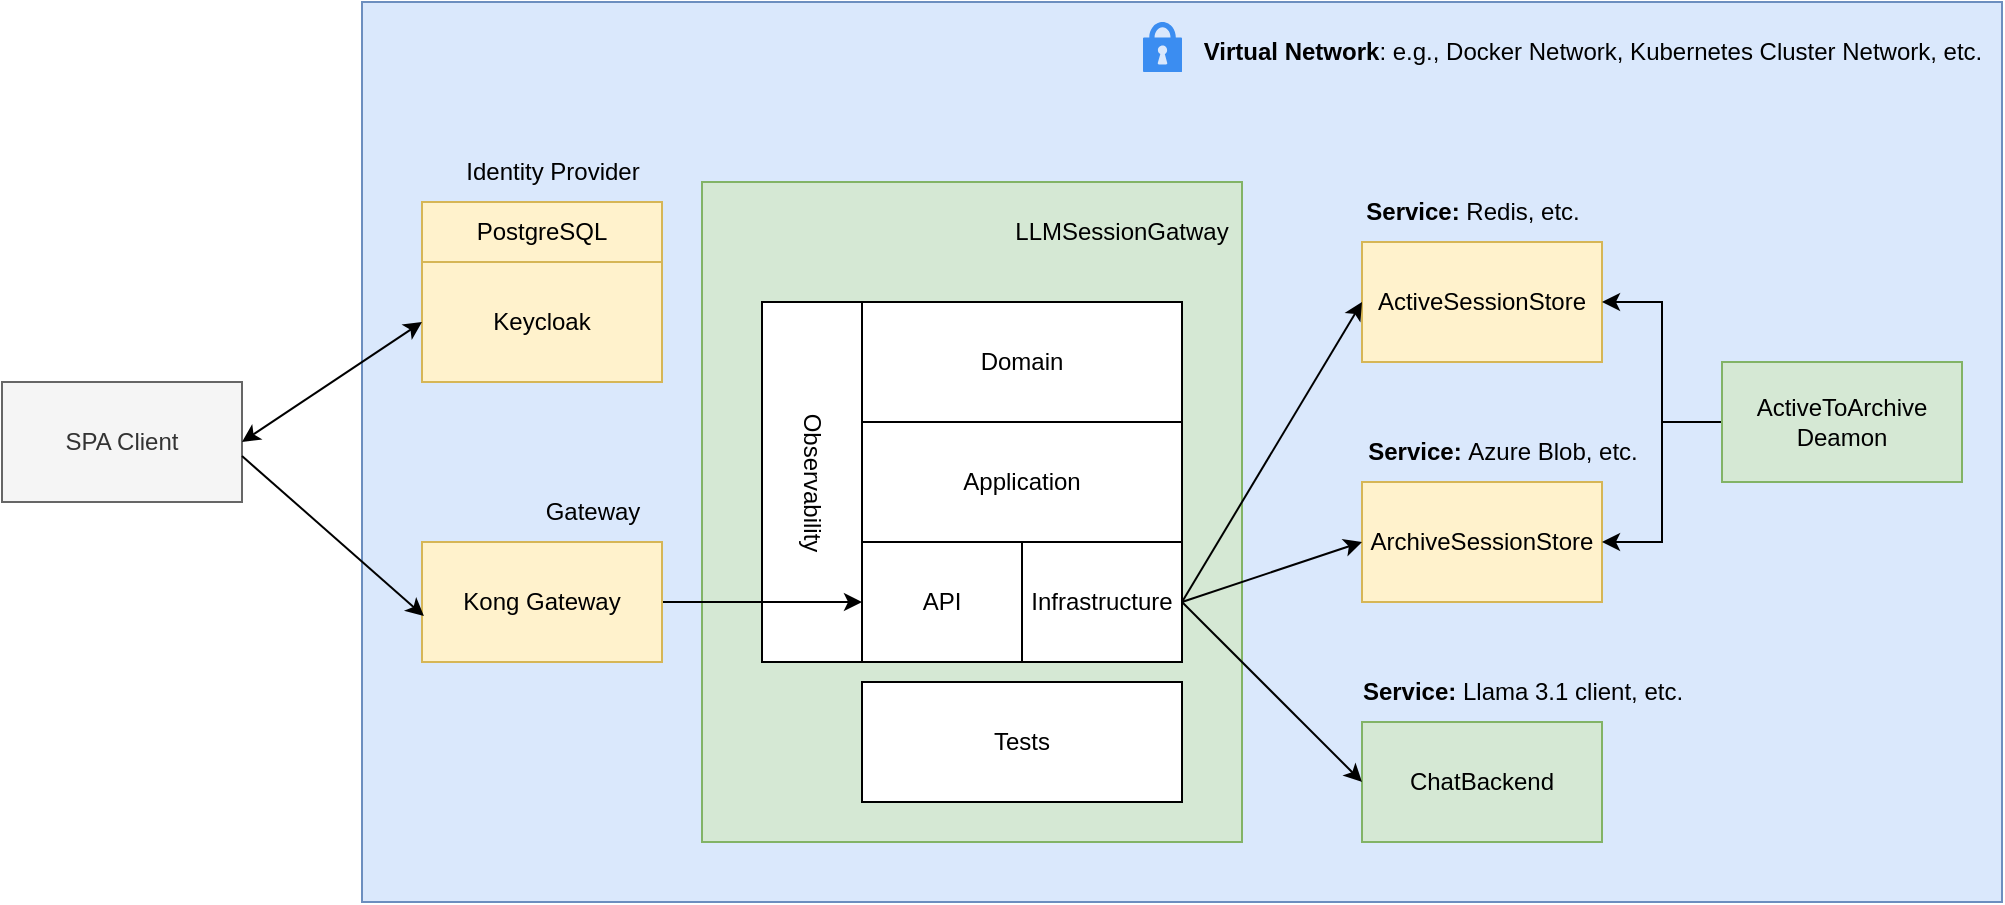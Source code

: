 <mxfile version="28.0.6">
  <diagram name="Страница — 1" id="mATLnQjk5c72L6_-liW5">
    <mxGraphModel dx="2066" dy="1201" grid="1" gridSize="10" guides="1" tooltips="1" connect="1" arrows="1" fold="1" page="1" pageScale="1" pageWidth="827" pageHeight="1169" background="#ffffff" math="0" shadow="0">
      <root>
        <mxCell id="0" />
        <mxCell id="1" parent="0" />
        <mxCell id="S5C_lDYp4HKMn4KK-aub-1" value="" style="rounded=0;whiteSpace=wrap;html=1;fillColor=#dae8fc;strokeColor=#6c8ebf;" vertex="1" parent="1">
          <mxGeometry x="200" y="20" width="820" height="450" as="geometry" />
        </mxCell>
        <mxCell id="S5C_lDYp4HKMn4KK-aub-2" value="&lt;strong data-end=&quot;85&quot; data-start=&quot;66&quot;&gt;Virtual Network&lt;/strong&gt;: e.g., Docker Network, Kubernetes Cluster Network, etc." style="text;html=1;align=center;verticalAlign=middle;resizable=0;points=[];autosize=1;strokeColor=none;fillColor=none;" vertex="1" parent="1">
          <mxGeometry x="610" y="30" width="410" height="30" as="geometry" />
        </mxCell>
        <mxCell id="S5C_lDYp4HKMn4KK-aub-3" value="" style="rounded=0;whiteSpace=wrap;html=1;fillColor=#d5e8d4;strokeColor=#82b366;" vertex="1" parent="1">
          <mxGeometry x="370" y="110" width="270" height="330" as="geometry" />
        </mxCell>
        <mxCell id="S5C_lDYp4HKMn4KK-aub-4" value="LLMSessionGatway" style="text;html=1;align=center;verticalAlign=middle;whiteSpace=wrap;rounded=0;" vertex="1" parent="1">
          <mxGeometry x="550" y="120" width="60" height="30" as="geometry" />
        </mxCell>
        <mxCell id="S5C_lDYp4HKMn4KK-aub-5" value="API" style="rounded=0;whiteSpace=wrap;html=1;" vertex="1" parent="1">
          <mxGeometry x="450" y="290" width="80" height="60" as="geometry" />
        </mxCell>
        <mxCell id="S5C_lDYp4HKMn4KK-aub-6" value="Application" style="rounded=0;whiteSpace=wrap;html=1;" vertex="1" parent="1">
          <mxGeometry x="450" y="230" width="160" height="60" as="geometry" />
        </mxCell>
        <mxCell id="S5C_lDYp4HKMn4KK-aub-7" value="Infrastructure" style="rounded=0;whiteSpace=wrap;html=1;" vertex="1" parent="1">
          <mxGeometry x="530" y="290" width="80" height="60" as="geometry" />
        </mxCell>
        <mxCell id="S5C_lDYp4HKMn4KK-aub-8" value="Domain" style="rounded=0;whiteSpace=wrap;html=1;" vertex="1" parent="1">
          <mxGeometry x="450" y="170" width="160" height="60" as="geometry" />
        </mxCell>
        <mxCell id="S5C_lDYp4HKMn4KK-aub-9" value="" style="rounded=0;whiteSpace=wrap;html=1;" vertex="1" parent="1">
          <mxGeometry x="400" y="170" width="50" height="180" as="geometry" />
        </mxCell>
        <mxCell id="S5C_lDYp4HKMn4KK-aub-10" value="Observability" style="text;html=1;align=center;verticalAlign=middle;resizable=0;points=[];autosize=1;strokeColor=none;fillColor=none;rotation=90;" vertex="1" parent="1">
          <mxGeometry x="380" y="245" width="90" height="30" as="geometry" />
        </mxCell>
        <mxCell id="S5C_lDYp4HKMn4KK-aub-13" value="Tests" style="rounded=0;whiteSpace=wrap;html=1;" vertex="1" parent="1">
          <mxGeometry x="450" y="360" width="160" height="60" as="geometry" />
        </mxCell>
        <mxCell id="S5C_lDYp4HKMn4KK-aub-19" value="ActiveSessionStore" style="rounded=0;whiteSpace=wrap;html=1;fillColor=#fff2cc;strokeColor=#d6b656;" vertex="1" parent="1">
          <mxGeometry x="700" y="140" width="120" height="60" as="geometry" />
        </mxCell>
        <mxCell id="S5C_lDYp4HKMn4KK-aub-20" value="ArchiveSessionStore" style="rounded=0;whiteSpace=wrap;html=1;fillColor=#fff2cc;strokeColor=#d6b656;" vertex="1" parent="1">
          <mxGeometry x="700" y="260" width="120" height="60" as="geometry" />
        </mxCell>
        <mxCell id="S5C_lDYp4HKMn4KK-aub-21" value="ChatBackend" style="rounded=0;whiteSpace=wrap;html=1;fillColor=#d5e8d4;strokeColor=#82b366;" vertex="1" parent="1">
          <mxGeometry x="700" y="380" width="120" height="60" as="geometry" />
        </mxCell>
        <mxCell id="S5C_lDYp4HKMn4KK-aub-22" value="" style="endArrow=classic;html=1;rounded=0;exitX=1;exitY=0.5;exitDx=0;exitDy=0;entryX=0;entryY=0.5;entryDx=0;entryDy=0;" edge="1" parent="1" source="S5C_lDYp4HKMn4KK-aub-7" target="S5C_lDYp4HKMn4KK-aub-21">
          <mxGeometry width="50" height="50" relative="1" as="geometry">
            <mxPoint x="320" y="350" as="sourcePoint" />
            <mxPoint x="550" y="770" as="targetPoint" />
          </mxGeometry>
        </mxCell>
        <mxCell id="S5C_lDYp4HKMn4KK-aub-23" value="" style="endArrow=classic;html=1;rounded=0;exitX=1;exitY=0.5;exitDx=0;exitDy=0;entryX=0;entryY=0.5;entryDx=0;entryDy=0;" edge="1" parent="1" source="S5C_lDYp4HKMn4KK-aub-7" target="S5C_lDYp4HKMn4KK-aub-20">
          <mxGeometry width="50" height="50" relative="1" as="geometry">
            <mxPoint x="320" y="350" as="sourcePoint" />
            <mxPoint x="370" y="300" as="targetPoint" />
          </mxGeometry>
        </mxCell>
        <mxCell id="S5C_lDYp4HKMn4KK-aub-24" value="" style="endArrow=classic;html=1;rounded=0;exitX=1;exitY=0.5;exitDx=0;exitDy=0;entryX=0;entryY=0.5;entryDx=0;entryDy=0;" edge="1" parent="1" source="S5C_lDYp4HKMn4KK-aub-7" target="S5C_lDYp4HKMn4KK-aub-19">
          <mxGeometry width="50" height="50" relative="1" as="geometry">
            <mxPoint x="320" y="350" as="sourcePoint" />
            <mxPoint x="370" y="300" as="targetPoint" />
          </mxGeometry>
        </mxCell>
        <mxCell id="S5C_lDYp4HKMn4KK-aub-27" value="&lt;strong data-end=&quot;50&quot; data-start=&quot;32&quot;&gt;Service:&lt;/strong&gt;&amp;nbsp;Redis, etc." style="text;html=1;align=center;verticalAlign=middle;resizable=0;points=[];autosize=1;strokeColor=none;fillColor=none;" vertex="1" parent="1">
          <mxGeometry x="690" y="110" width="130" height="30" as="geometry" />
        </mxCell>
        <mxCell id="S5C_lDYp4HKMn4KK-aub-28" value="&lt;strong data-end=&quot;50&quot; data-start=&quot;32&quot;&gt;Service:&lt;/strong&gt;&amp;nbsp;Azure Blob, etc." style="text;html=1;align=center;verticalAlign=middle;resizable=0;points=[];autosize=1;strokeColor=none;fillColor=none;" vertex="1" parent="1">
          <mxGeometry x="690" y="230" width="160" height="30" as="geometry" />
        </mxCell>
        <mxCell id="S5C_lDYp4HKMn4KK-aub-29" value="&lt;strong data-end=&quot;50&quot; data-start=&quot;32&quot;&gt;Service:&lt;/strong&gt;&amp;nbsp;Llama 3.1 client, etc." style="text;html=1;align=center;verticalAlign=middle;resizable=0;points=[];autosize=1;strokeColor=none;fillColor=none;" vertex="1" parent="1">
          <mxGeometry x="690" y="350" width="180" height="30" as="geometry" />
        </mxCell>
        <mxCell id="S5C_lDYp4HKMn4KK-aub-34" style="edgeStyle=orthogonalEdgeStyle;rounded=0;orthogonalLoop=1;jettySize=auto;html=1;entryX=1;entryY=0.5;entryDx=0;entryDy=0;" edge="1" parent="1" source="S5C_lDYp4HKMn4KK-aub-31" target="S5C_lDYp4HKMn4KK-aub-20">
          <mxGeometry relative="1" as="geometry" />
        </mxCell>
        <mxCell id="S5C_lDYp4HKMn4KK-aub-35" style="edgeStyle=orthogonalEdgeStyle;rounded=0;orthogonalLoop=1;jettySize=auto;html=1;entryX=1;entryY=0.5;entryDx=0;entryDy=0;" edge="1" parent="1" source="S5C_lDYp4HKMn4KK-aub-31" target="S5C_lDYp4HKMn4KK-aub-19">
          <mxGeometry relative="1" as="geometry" />
        </mxCell>
        <mxCell id="S5C_lDYp4HKMn4KK-aub-31" value="ActiveToArchive&lt;div&gt;Deamon&lt;/div&gt;" style="rounded=0;whiteSpace=wrap;html=1;fillColor=#d5e8d4;strokeColor=#82b366;" vertex="1" parent="1">
          <mxGeometry x="880" y="200" width="120" height="60" as="geometry" />
        </mxCell>
        <mxCell id="S5C_lDYp4HKMn4KK-aub-42" style="edgeStyle=orthogonalEdgeStyle;rounded=0;orthogonalLoop=1;jettySize=auto;html=1;" edge="1" parent="1" source="S5C_lDYp4HKMn4KK-aub-36" target="S5C_lDYp4HKMn4KK-aub-5">
          <mxGeometry relative="1" as="geometry" />
        </mxCell>
        <mxCell id="S5C_lDYp4HKMn4KK-aub-36" value="Kong Gateway" style="rounded=0;whiteSpace=wrap;html=1;fillColor=#fff2cc;strokeColor=#d6b656;" vertex="1" parent="1">
          <mxGeometry x="230" y="290" width="120" height="60" as="geometry" />
        </mxCell>
        <mxCell id="S5C_lDYp4HKMn4KK-aub-37" value="Keycloak" style="rounded=0;whiteSpace=wrap;html=1;fillColor=#fff2cc;strokeColor=#d6b656;" vertex="1" parent="1">
          <mxGeometry x="230" y="150" width="120" height="60" as="geometry" />
        </mxCell>
        <mxCell id="S5C_lDYp4HKMn4KK-aub-38" value="PostgreSQL" style="rounded=0;whiteSpace=wrap;html=1;fillColor=#fff2cc;strokeColor=#d6b656;" vertex="1" parent="1">
          <mxGeometry x="230" y="120" width="120" height="30" as="geometry" />
        </mxCell>
        <mxCell id="S5C_lDYp4HKMn4KK-aub-39" value="SPA Client" style="rounded=0;whiteSpace=wrap;html=1;fillColor=#f5f5f5;strokeColor=#666666;fontColor=#333333;" vertex="1" parent="1">
          <mxGeometry x="20" y="210" width="120" height="60" as="geometry" />
        </mxCell>
        <mxCell id="S5C_lDYp4HKMn4KK-aub-44" value="" style="endArrow=classic;html=1;rounded=0;exitX=1;exitY=0.617;exitDx=0;exitDy=0;exitPerimeter=0;entryX=0.008;entryY=0.617;entryDx=0;entryDy=0;entryPerimeter=0;" edge="1" parent="1" source="S5C_lDYp4HKMn4KK-aub-39" target="S5C_lDYp4HKMn4KK-aub-36">
          <mxGeometry width="50" height="50" relative="1" as="geometry">
            <mxPoint x="320" y="340" as="sourcePoint" />
            <mxPoint x="370" y="290" as="targetPoint" />
          </mxGeometry>
        </mxCell>
        <mxCell id="S5C_lDYp4HKMn4KK-aub-45" value="" style="endArrow=classic;startArrow=classic;html=1;rounded=0;exitX=1;exitY=0.5;exitDx=0;exitDy=0;entryX=0;entryY=0.5;entryDx=0;entryDy=0;" edge="1" parent="1" source="S5C_lDYp4HKMn4KK-aub-39" target="S5C_lDYp4HKMn4KK-aub-37">
          <mxGeometry width="50" height="50" relative="1" as="geometry">
            <mxPoint x="320" y="340" as="sourcePoint" />
            <mxPoint x="370" y="290" as="targetPoint" />
          </mxGeometry>
        </mxCell>
        <mxCell id="S5C_lDYp4HKMn4KK-aub-46" value="Identity Provider" style="text;html=1;align=center;verticalAlign=middle;resizable=0;points=[];autosize=1;strokeColor=none;fillColor=none;" vertex="1" parent="1">
          <mxGeometry x="240" y="90" width="110" height="30" as="geometry" />
        </mxCell>
        <mxCell id="S5C_lDYp4HKMn4KK-aub-47" value="Gateway" style="text;html=1;align=center;verticalAlign=middle;resizable=0;points=[];autosize=1;strokeColor=none;fillColor=none;" vertex="1" parent="1">
          <mxGeometry x="280" y="260" width="70" height="30" as="geometry" />
        </mxCell>
        <mxCell id="S5C_lDYp4HKMn4KK-aub-52" value="" style="sketch=0;html=1;aspect=fixed;strokeColor=none;shadow=0;fillColor=#3B8DF1;verticalAlign=top;labelPosition=center;verticalLabelPosition=bottom;shape=mxgraph.gcp2.lock" vertex="1" parent="1">
          <mxGeometry x="590.5" y="30" width="19.5" height="25" as="geometry" />
        </mxCell>
      </root>
    </mxGraphModel>
  </diagram>
</mxfile>
